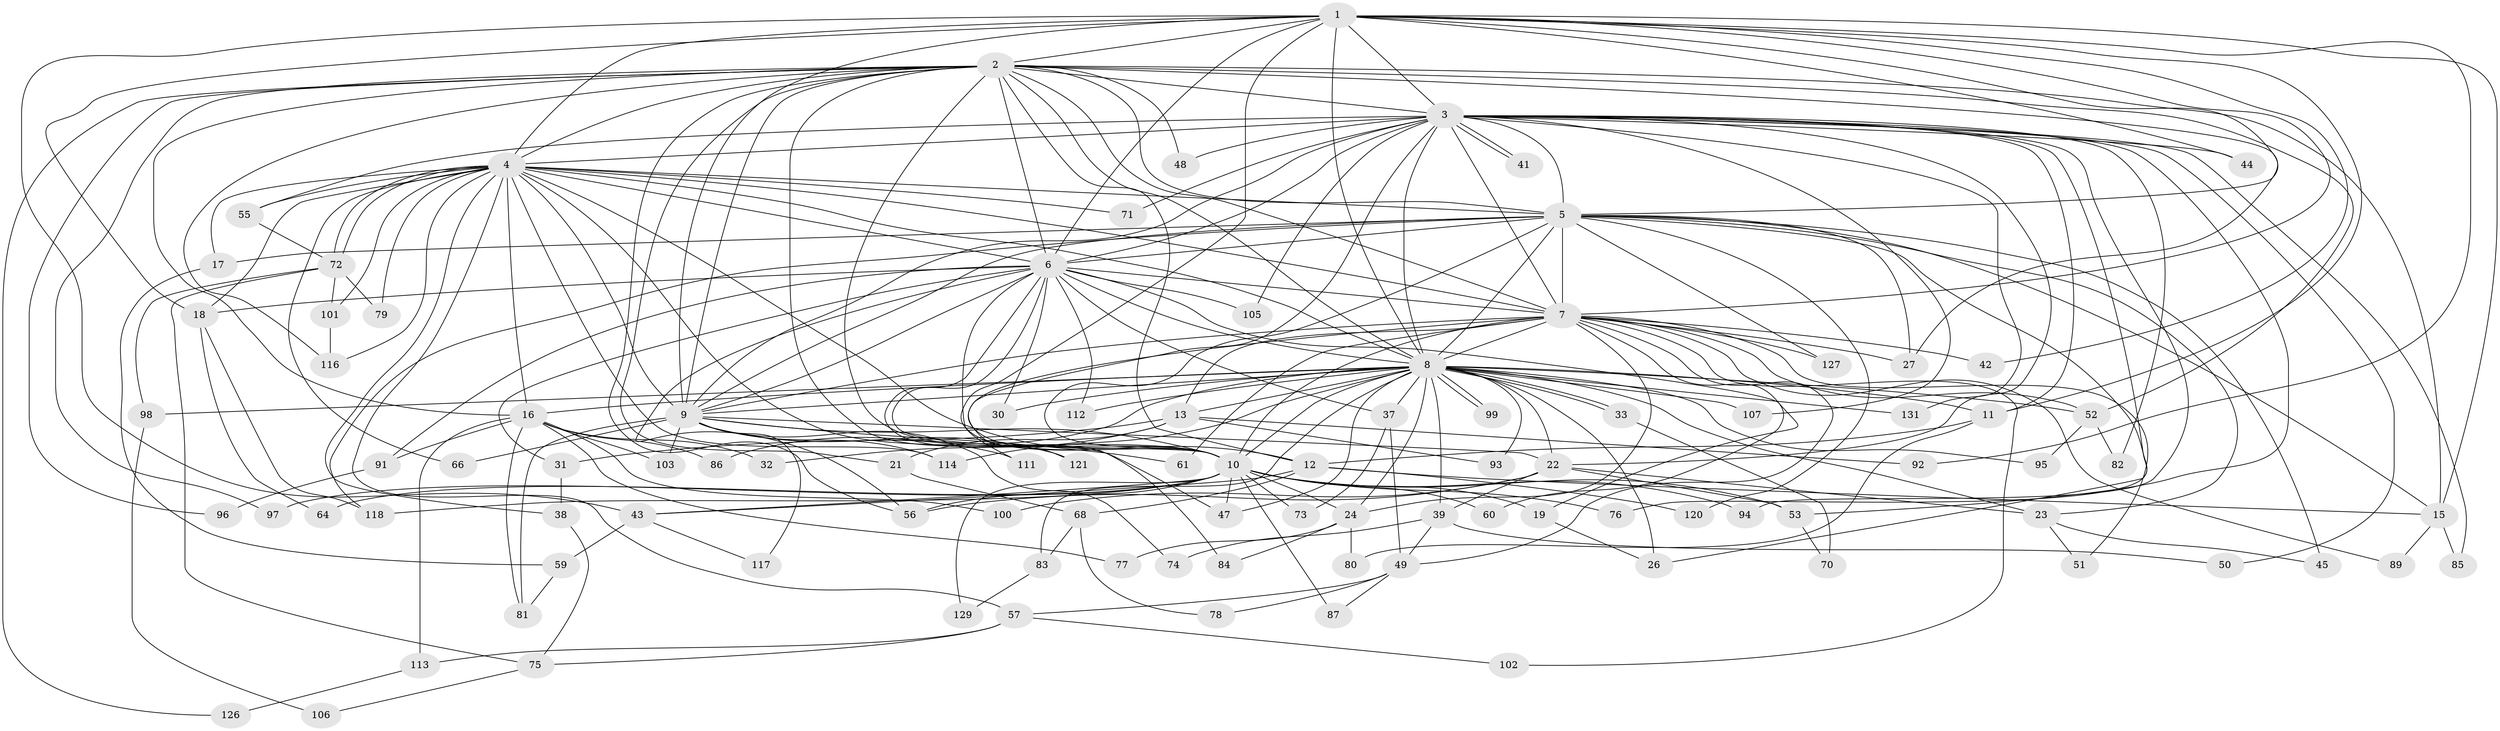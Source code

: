// Generated by graph-tools (version 1.1) at 2025/23/03/03/25 07:23:45]
// undirected, 100 vertices, 249 edges
graph export_dot {
graph [start="1"]
  node [color=gray90,style=filled];
  1 [super="+36"];
  2 [super="+25"];
  3 [super="+35"];
  4 [super="+124"];
  5 [super="+20"];
  6 [super="+115"];
  7 [super="+29"];
  8 [super="+34"];
  9 [super="+40"];
  10 [super="+54"];
  11 [super="+14"];
  12 [super="+28"];
  13 [super="+109"];
  15 [super="+62"];
  16 [super="+46"];
  17;
  18 [super="+90"];
  19;
  21;
  22 [super="+119"];
  23 [super="+108"];
  24 [super="+69"];
  26 [super="+63"];
  27;
  30;
  31;
  32;
  33;
  37 [super="+65"];
  38;
  39;
  41;
  42;
  43;
  44;
  45;
  47 [super="+104"];
  48;
  49;
  50;
  51;
  52 [super="+67"];
  53 [super="+58"];
  55 [super="+125"];
  56 [super="+110"];
  57;
  59;
  60;
  61;
  64;
  66;
  68;
  70;
  71 [super="+128"];
  72;
  73;
  74;
  75 [super="+88"];
  76;
  77;
  78;
  79;
  80;
  81 [super="+123"];
  82;
  83;
  84;
  85;
  86;
  87;
  89;
  91;
  92;
  93;
  94;
  95;
  96;
  97;
  98;
  99;
  100;
  101 [super="+132"];
  102;
  103;
  105;
  106;
  107;
  111;
  112;
  113;
  114 [super="+122"];
  116;
  117;
  118 [super="+130"];
  120;
  121;
  126;
  127;
  129;
  131;
  1 -- 2;
  1 -- 3;
  1 -- 4;
  1 -- 5;
  1 -- 6;
  1 -- 7;
  1 -- 8;
  1 -- 9;
  1 -- 10;
  1 -- 42;
  1 -- 43;
  1 -- 44;
  1 -- 92;
  1 -- 15;
  1 -- 11;
  1 -- 18;
  2 -- 3 [weight=2];
  2 -- 4;
  2 -- 5;
  2 -- 6;
  2 -- 7;
  2 -- 8;
  2 -- 9;
  2 -- 10;
  2 -- 15;
  2 -- 16;
  2 -- 21;
  2 -- 27;
  2 -- 47;
  2 -- 48;
  2 -- 56;
  2 -- 96;
  2 -- 97;
  2 -- 116;
  2 -- 126;
  2 -- 52;
  2 -- 12;
  3 -- 4 [weight=2];
  3 -- 5;
  3 -- 6 [weight=2];
  3 -- 7;
  3 -- 8;
  3 -- 9;
  3 -- 10;
  3 -- 11;
  3 -- 22;
  3 -- 41;
  3 -- 41;
  3 -- 50;
  3 -- 53;
  3 -- 55;
  3 -- 71 [weight=2];
  3 -- 85;
  3 -- 94;
  3 -- 105;
  3 -- 107;
  3 -- 48;
  3 -- 82;
  3 -- 131;
  3 -- 44;
  3 -- 76;
  4 -- 5;
  4 -- 6;
  4 -- 7;
  4 -- 8;
  4 -- 9;
  4 -- 10;
  4 -- 12;
  4 -- 16;
  4 -- 17;
  4 -- 18;
  4 -- 38;
  4 -- 55;
  4 -- 57;
  4 -- 66;
  4 -- 71;
  4 -- 72;
  4 -- 72;
  4 -- 79;
  4 -- 101;
  4 -- 116;
  4 -- 114;
  5 -- 6;
  5 -- 7 [weight=2];
  5 -- 8;
  5 -- 9;
  5 -- 10;
  5 -- 15;
  5 -- 17;
  5 -- 23;
  5 -- 27;
  5 -- 45;
  5 -- 120;
  5 -- 127;
  5 -- 118;
  5 -- 26;
  6 -- 7;
  6 -- 8;
  6 -- 9;
  6 -- 10;
  6 -- 18;
  6 -- 19;
  6 -- 30;
  6 -- 31;
  6 -- 37;
  6 -- 84;
  6 -- 91;
  6 -- 105;
  6 -- 111;
  6 -- 112;
  6 -- 56;
  7 -- 8;
  7 -- 9 [weight=2];
  7 -- 10;
  7 -- 13 [weight=2];
  7 -- 24;
  7 -- 42;
  7 -- 51;
  7 -- 60;
  7 -- 61;
  7 -- 89;
  7 -- 102;
  7 -- 121;
  7 -- 127;
  7 -- 49;
  7 -- 27;
  7 -- 52;
  8 -- 9;
  8 -- 10;
  8 -- 11;
  8 -- 13;
  8 -- 22;
  8 -- 24;
  8 -- 26;
  8 -- 30;
  8 -- 33;
  8 -- 33;
  8 -- 37;
  8 -- 39;
  8 -- 47;
  8 -- 86;
  8 -- 93;
  8 -- 95;
  8 -- 98;
  8 -- 99;
  8 -- 99;
  8 -- 107;
  8 -- 112;
  8 -- 114;
  8 -- 131;
  8 -- 83;
  8 -- 23 [weight=2];
  8 -- 52;
  8 -- 16;
  9 -- 10;
  9 -- 61;
  9 -- 66;
  9 -- 74;
  9 -- 103;
  9 -- 111;
  9 -- 114;
  9 -- 117;
  9 -- 121;
  9 -- 22;
  9 -- 81;
  10 -- 19;
  10 -- 53;
  10 -- 56;
  10 -- 60;
  10 -- 64;
  10 -- 73;
  10 -- 76;
  10 -- 87;
  10 -- 94;
  10 -- 97;
  10 -- 118;
  10 -- 129;
  10 -- 43;
  10 -- 24;
  10 -- 47;
  11 -- 12;
  11 -- 80;
  12 -- 120;
  12 -- 68;
  12 -- 43;
  12 -- 15;
  13 -- 21;
  13 -- 31;
  13 -- 32;
  13 -- 92;
  13 -- 93;
  15 -- 89;
  15 -- 85;
  16 -- 32;
  16 -- 91;
  16 -- 100;
  16 -- 103;
  16 -- 113;
  16 -- 81;
  16 -- 86;
  16 -- 77;
  17 -- 59;
  18 -- 64;
  18 -- 118;
  19 -- 26;
  21 -- 68;
  22 -- 23;
  22 -- 39;
  22 -- 100;
  22 -- 56;
  22 -- 53;
  23 -- 45;
  23 -- 51;
  24 -- 77;
  24 -- 80;
  24 -- 84;
  31 -- 38;
  33 -- 70;
  37 -- 73;
  37 -- 49;
  38 -- 75;
  39 -- 49;
  39 -- 50;
  39 -- 74;
  43 -- 59;
  43 -- 117;
  49 -- 57;
  49 -- 78;
  49 -- 87;
  52 -- 82;
  52 -- 95;
  53 -- 70;
  55 -- 72;
  57 -- 75;
  57 -- 102;
  57 -- 113;
  59 -- 81;
  68 -- 78;
  68 -- 83;
  72 -- 79;
  72 -- 98;
  72 -- 101;
  72 -- 75;
  75 -- 106;
  83 -- 129;
  91 -- 96;
  98 -- 106;
  101 -- 116;
  113 -- 126;
}
